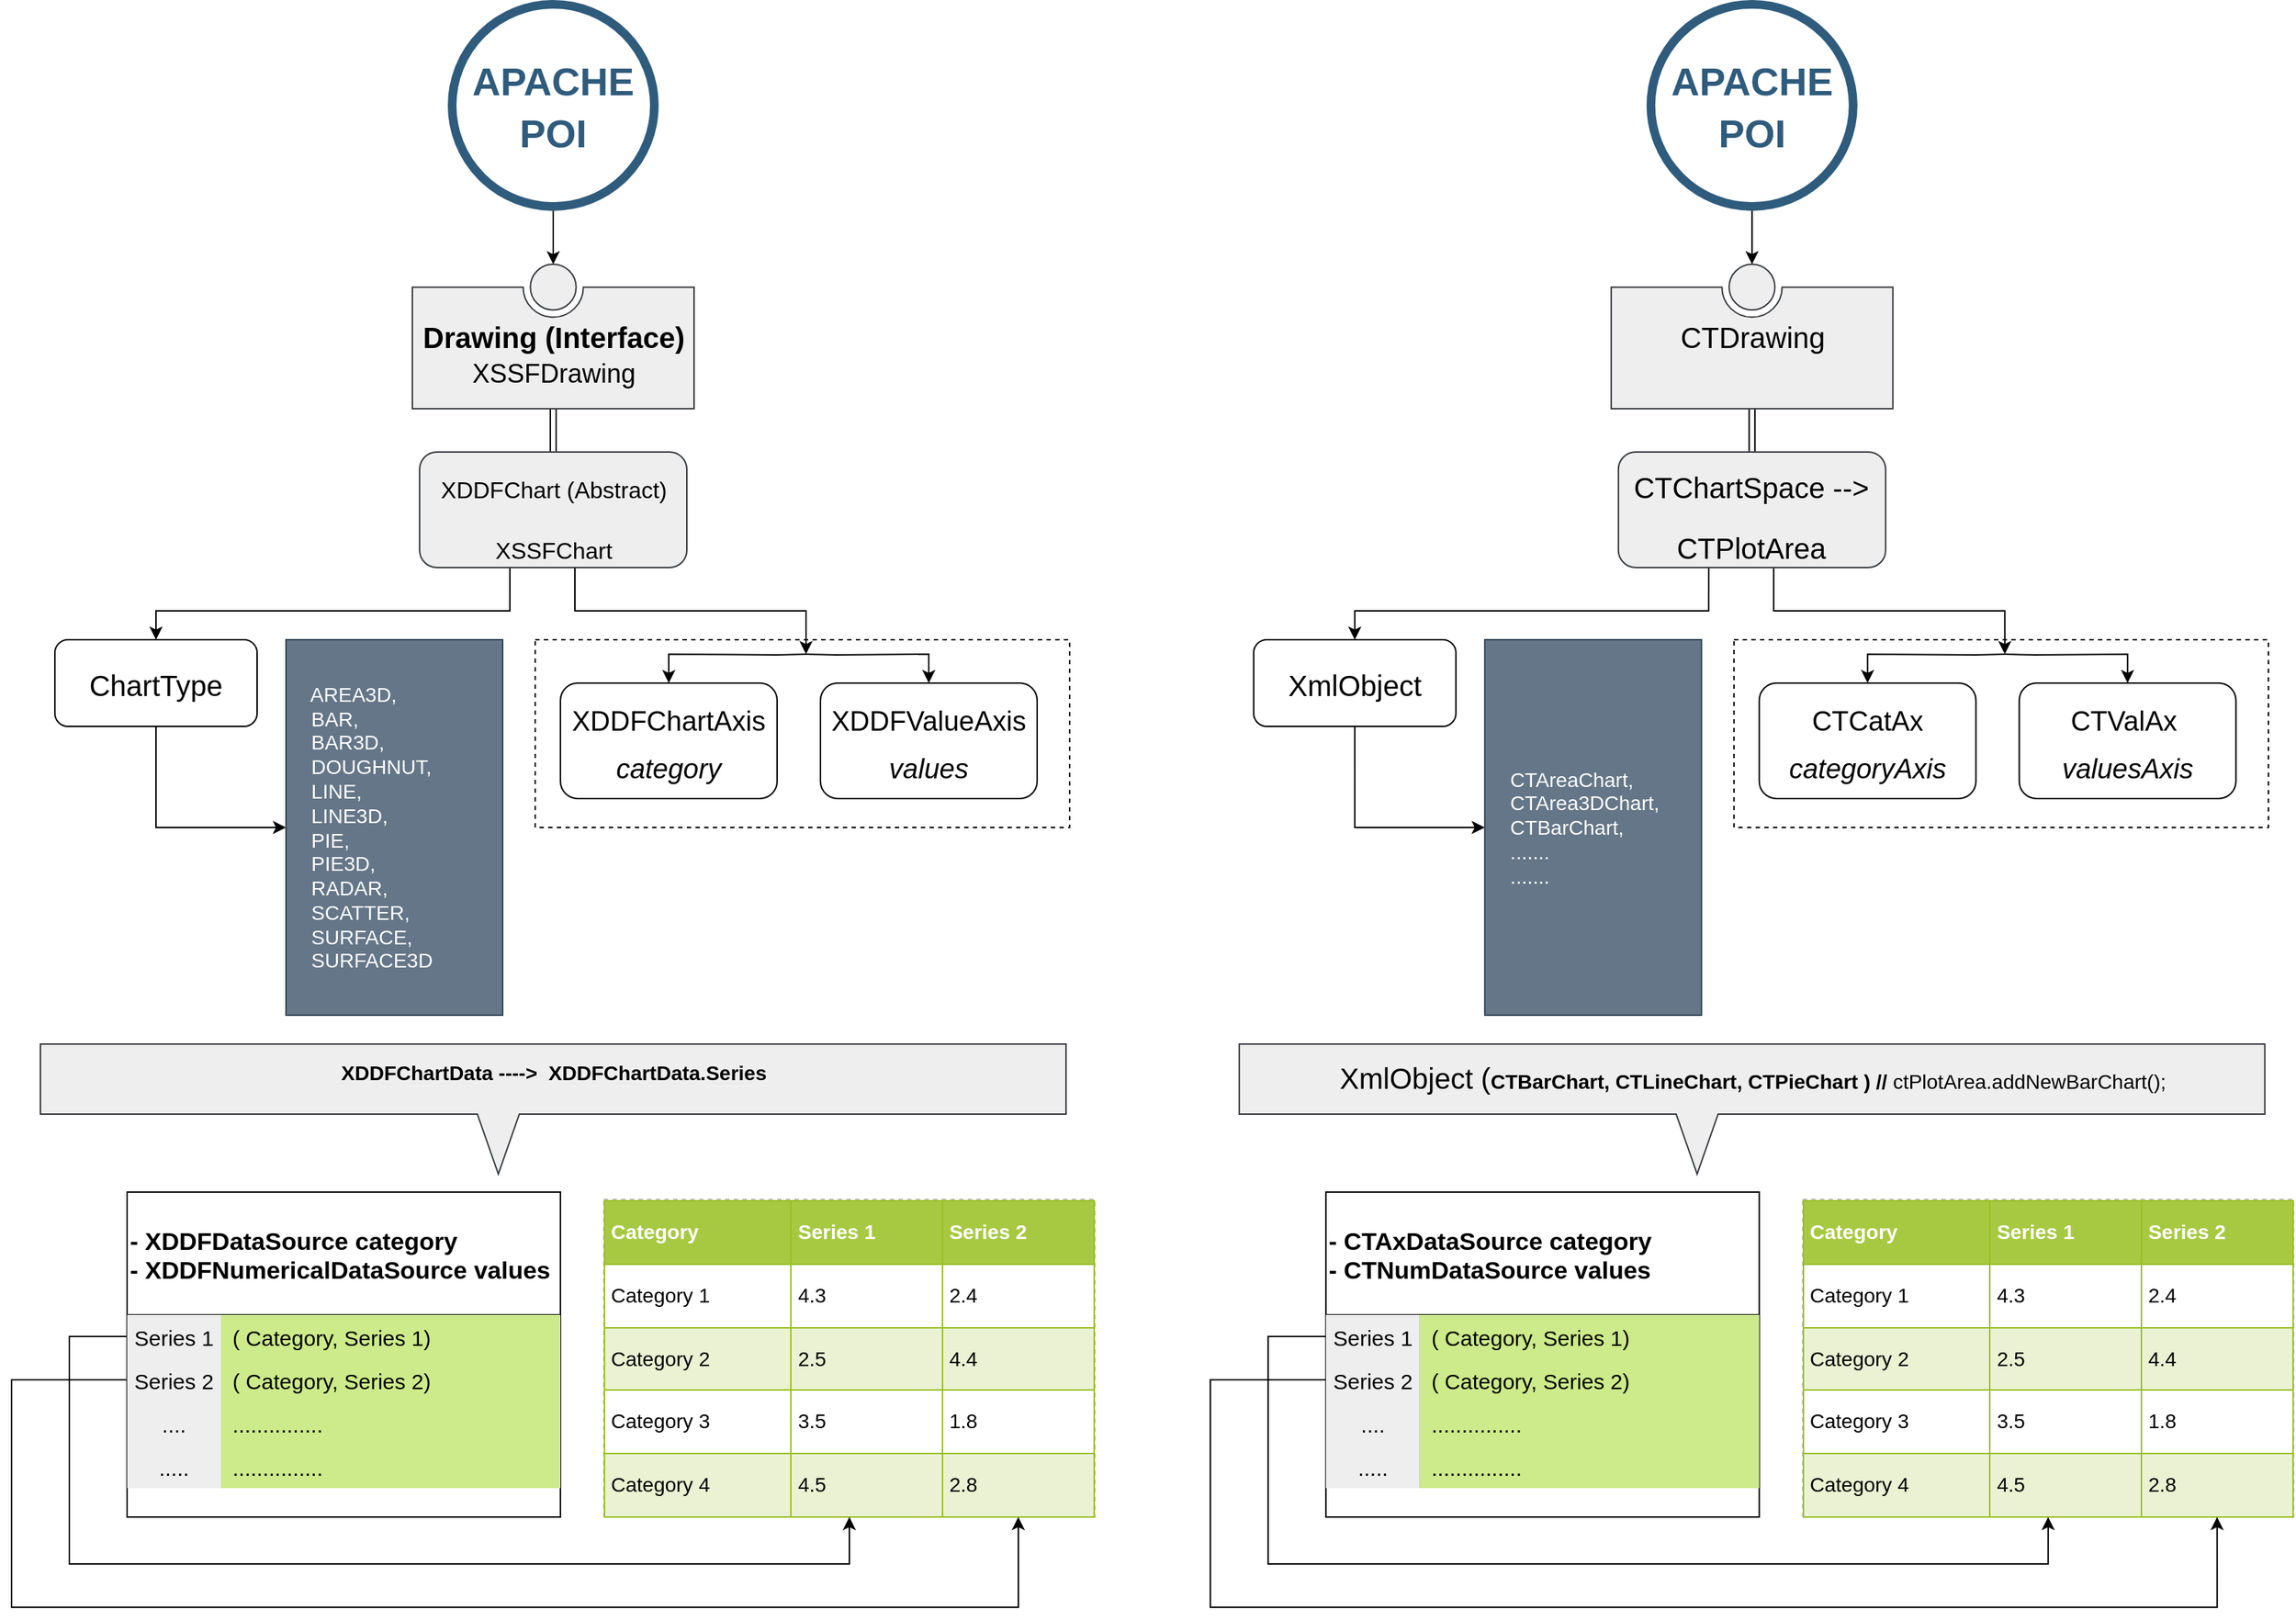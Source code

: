 <mxfile version="16.5.6" type="device"><diagram name="Page-1" id="10a91c8b-09ff-31b1-d368-03940ed4cc9e"><mxGraphModel dx="2307" dy="1216" grid="1" gridSize="10" guides="1" tooltips="1" connect="1" arrows="1" fold="1" page="1" pageScale="1" pageWidth="1100" pageHeight="850" background="none" math="0" shadow="0"><root><mxCell id="0"/><mxCell id="1" parent="0"/><mxCell id="TmsgNHe7kEbQAX8-oQj_-43" value="" style="rounded=0;whiteSpace=wrap;html=1;dashed=1;fontSize=14;" vertex="1" parent="1"><mxGeometry x="632.5" y="920" width="370" height="130" as="geometry"/></mxCell><mxCell id="TmsgNHe7kEbQAX8-oQj_-8" style="edgeStyle=none;rounded=0;orthogonalLoop=1;jettySize=auto;html=1;exitX=0.5;exitY=1;exitDx=0;exitDy=0;entryX=0.5;entryY=0;entryDx=0;entryDy=0;entryPerimeter=0;fontSize=35;" edge="1" parent="1" source="TmsgNHe7kEbQAX8-oQj_-1" target="TmsgNHe7kEbQAX8-oQj_-2"><mxGeometry relative="1" as="geometry"/></mxCell><mxCell id="TmsgNHe7kEbQAX8-oQj_-1" value="&lt;font style=&quot;font-size: 27px&quot;&gt;&lt;font style=&quot;font-size: 27px&quot;&gt;APACHE PO&lt;/font&gt;I&lt;/font&gt;" style="ellipse;whiteSpace=wrap;html=1;shadow=0;fontFamily=Helvetica;fontSize=30;fontColor=#2F5B7C;align=center;strokeColor=#2F5B7C;strokeWidth=6;fillColor=#FFFFFF;fontStyle=1;gradientColor=none;" vertex="1" parent="1"><mxGeometry x="575" y="480" width="140" height="140" as="geometry"/></mxCell><mxCell id="TmsgNHe7kEbQAX8-oQj_-27" style="edgeStyle=orthogonalEdgeStyle;shape=link;rounded=0;orthogonalLoop=1;jettySize=auto;html=1;exitX=0.5;exitY=1;exitDx=0;exitDy=0;exitPerimeter=0;entryX=0.5;entryY=0;entryDx=0;entryDy=0;fontSize=20;" edge="1" parent="1" source="TmsgNHe7kEbQAX8-oQj_-2" target="TmsgNHe7kEbQAX8-oQj_-10"><mxGeometry relative="1" as="geometry"/></mxCell><mxCell id="TmsgNHe7kEbQAX8-oQj_-2" value="&lt;font style=&quot;font-size: 20px&quot;&gt;Drawing (Interface)&lt;br&gt;&lt;font style=&quot;font-size: 18px ; font-weight: 400&quot;&gt;XSSFDra&lt;/font&gt;&lt;span style=&quot;font-size: 18px ; font-weight: 400&quot;&gt;wing&lt;/span&gt;&lt;br&gt;&lt;/font&gt;" style="verticalLabelPosition=middle;verticalAlign=top;html=1;shape=mxgraph.infographic.numberedEntryVert;dy=31.67;fontSize=17;align=center;labelPosition=center;spacingTop=32;fontStyle=1;fillColor=#eeeeee;strokeColor=#36393d;" vertex="1" parent="1"><mxGeometry x="547.5" y="660" width="195" height="100" as="geometry"/></mxCell><mxCell id="TmsgNHe7kEbQAX8-oQj_-23" style="edgeStyle=orthogonalEdgeStyle;rounded=0;orthogonalLoop=1;jettySize=auto;html=1;fontSize=27;entryX=0.5;entryY=0;entryDx=0;entryDy=0;exitX=0.338;exitY=1.004;exitDx=0;exitDy=0;exitPerimeter=0;" edge="1" parent="1" source="TmsgNHe7kEbQAX8-oQj_-10" target="TmsgNHe7kEbQAX8-oQj_-25"><mxGeometry relative="1" as="geometry"><mxPoint x="480" y="920" as="targetPoint"/><mxPoint x="655" y="870" as="sourcePoint"/><Array as="points"><mxPoint x="615" y="900"/><mxPoint x="370" y="900"/></Array></mxGeometry></mxCell><mxCell id="TmsgNHe7kEbQAX8-oQj_-24" style="edgeStyle=orthogonalEdgeStyle;rounded=0;orthogonalLoop=1;jettySize=auto;html=1;fontSize=27;" edge="1" parent="1" source="TmsgNHe7kEbQAX8-oQj_-10"><mxGeometry relative="1" as="geometry"><mxPoint x="820" y="930" as="targetPoint"/><Array as="points"><mxPoint x="660" y="900"/><mxPoint x="820" y="900"/></Array></mxGeometry></mxCell><mxCell id="TmsgNHe7kEbQAX8-oQj_-10" value="&lt;font&gt;&lt;span style=&quot;font-size: 16px&quot;&gt;XDDFChart (Abstract)&lt;/span&gt;&lt;br&gt;&lt;span style=&quot;font-size: 16px&quot;&gt;XSSFChart&lt;/span&gt;&lt;/font&gt;" style="rounded=1;whiteSpace=wrap;html=1;fontSize=35;fillColor=#eeeeee;strokeColor=#36393d;" vertex="1" parent="1"><mxGeometry x="552.5" y="790" width="185" height="80" as="geometry"/></mxCell><mxCell id="TmsgNHe7kEbQAX8-oQj_-45" style="edgeStyle=orthogonalEdgeStyle;rounded=0;orthogonalLoop=1;jettySize=auto;html=1;exitX=0.5;exitY=1;exitDx=0;exitDy=0;entryX=0;entryY=0.5;entryDx=0;entryDy=0;fontSize=14;" edge="1" parent="1" source="TmsgNHe7kEbQAX8-oQj_-25" target="TmsgNHe7kEbQAX8-oQj_-39"><mxGeometry relative="1" as="geometry"/></mxCell><mxCell id="TmsgNHe7kEbQAX8-oQj_-25" value="&lt;font style=&quot;font-size: 20px&quot;&gt;ChartType&lt;/font&gt;" style="rounded=1;whiteSpace=wrap;html=1;fontSize=27;" vertex="1" parent="1"><mxGeometry x="300" y="920" width="140" height="60" as="geometry"/></mxCell><mxCell id="TmsgNHe7kEbQAX8-oQj_-37" style="edgeStyle=orthogonalEdgeStyle;rounded=0;orthogonalLoop=1;jettySize=auto;html=1;exitX=0.5;exitY=0;exitDx=0;exitDy=0;fontSize=19;entryX=0.5;entryY=0;entryDx=0;entryDy=0;" edge="1" parent="1" target="TmsgNHe7kEbQAX8-oQj_-34"><mxGeometry relative="1" as="geometry"><mxPoint x="820" y="930" as="sourcePoint"/></mxGeometry></mxCell><mxCell id="TmsgNHe7kEbQAX8-oQj_-34" value="&lt;font style=&quot;font-size: 19px&quot;&gt;XDDFChartAxis &lt;i&gt;category&lt;/i&gt;&lt;/font&gt;" style="rounded=1;whiteSpace=wrap;html=1;fontSize=27;" vertex="1" parent="1"><mxGeometry x="650" y="950" width="150" height="80" as="geometry"/></mxCell><mxCell id="TmsgNHe7kEbQAX8-oQj_-38" style="edgeStyle=orthogonalEdgeStyle;rounded=0;orthogonalLoop=1;jettySize=auto;html=1;exitX=0.5;exitY=0;exitDx=0;exitDy=0;fontSize=19;entryX=0.5;entryY=0;entryDx=0;entryDy=0;" edge="1" parent="1" target="TmsgNHe7kEbQAX8-oQj_-36"><mxGeometry relative="1" as="geometry"><mxPoint x="820" y="930" as="sourcePoint"/></mxGeometry></mxCell><mxCell id="TmsgNHe7kEbQAX8-oQj_-36" value="&lt;span style=&quot;font-size: 19px&quot;&gt;XDDFValueAxis &lt;i&gt;values&lt;/i&gt;&lt;/span&gt;" style="rounded=1;whiteSpace=wrap;html=1;fontSize=27;" vertex="1" parent="1"><mxGeometry x="830" y="950" width="150" height="80" as="geometry"/></mxCell><mxCell id="TmsgNHe7kEbQAX8-oQj_-39" value="&lt;div style=&quot;font-size: 14px&quot;&gt;&lt;font style=&quot;font-size: 14px&quot;&gt;&amp;nbsp; &amp;nbsp; AREA3D,&lt;/font&gt;&lt;/div&gt;&lt;div style=&quot;font-size: 14px&quot;&gt;&lt;font style=&quot;font-size: 14px&quot;&gt;&amp;nbsp; &amp;nbsp; BAR,&lt;/font&gt;&lt;/div&gt;&lt;div style=&quot;font-size: 14px&quot;&gt;&lt;font style=&quot;font-size: 14px&quot;&gt;&amp;nbsp; &amp;nbsp; BAR3D,&lt;/font&gt;&lt;/div&gt;&lt;div style=&quot;font-size: 14px&quot;&gt;&lt;font style=&quot;font-size: 14px&quot;&gt;&amp;nbsp; &amp;nbsp; DOUGHNUT,&lt;/font&gt;&lt;/div&gt;&lt;div style=&quot;font-size: 14px&quot;&gt;&lt;font style=&quot;font-size: 14px&quot;&gt;&amp;nbsp; &amp;nbsp; LINE,&lt;/font&gt;&lt;/div&gt;&lt;div style=&quot;font-size: 14px&quot;&gt;&lt;font style=&quot;font-size: 14px&quot;&gt;&amp;nbsp; &amp;nbsp; LINE3D,&lt;/font&gt;&lt;/div&gt;&lt;div style=&quot;font-size: 14px&quot;&gt;&lt;font style=&quot;font-size: 14px&quot;&gt;&amp;nbsp; &amp;nbsp; PIE,&lt;/font&gt;&lt;/div&gt;&lt;div style=&quot;font-size: 14px&quot;&gt;&lt;font style=&quot;font-size: 14px&quot;&gt;&amp;nbsp; &amp;nbsp; PIE3D,&lt;/font&gt;&lt;/div&gt;&lt;div style=&quot;font-size: 14px&quot;&gt;&lt;font style=&quot;font-size: 14px&quot;&gt;&amp;nbsp; &amp;nbsp; RADAR,&lt;/font&gt;&lt;/div&gt;&lt;div style=&quot;font-size: 14px&quot;&gt;&lt;font style=&quot;font-size: 14px&quot;&gt;&amp;nbsp; &amp;nbsp; SCATTER,&lt;/font&gt;&lt;/div&gt;&lt;div style=&quot;font-size: 14px&quot;&gt;&lt;font style=&quot;font-size: 14px&quot;&gt;&amp;nbsp; &amp;nbsp; SURFACE,&lt;/font&gt;&lt;/div&gt;&lt;div style=&quot;font-size: 14px&quot;&gt;&lt;font style=&quot;font-size: 14px&quot;&gt;&amp;nbsp; &amp;nbsp; SURFACE3D&lt;/font&gt;&lt;/div&gt;" style="rounded=0;whiteSpace=wrap;html=1;fontSize=19;align=left;fillColor=#647687;strokeColor=#314354;fontColor=#ffffff;" vertex="1" parent="1"><mxGeometry x="460" y="920" width="150" height="260" as="geometry"/></mxCell><mxCell id="TmsgNHe7kEbQAX8-oQj_-42" value="&lt;table border=&quot;1&quot; width=&quot;100%&quot; cellpadding=&quot;4&quot; style=&quot;width: 100% ; height: 100% ; border-collapse: collapse&quot;&gt;&lt;tbody&gt;&lt;tr style=&quot;background-color: #a7c942 ; color: #ffffff ; border: 1px solid #98bf21&quot;&gt;&lt;th align=&quot;left&quot;&gt;Category&lt;/th&gt;&lt;th align=&quot;left&quot;&gt;Series 1&lt;/th&gt;&lt;th align=&quot;left&quot;&gt;Series 2&lt;/th&gt;&lt;/tr&gt;&lt;tr style=&quot;border: 1px solid #98bf21&quot;&gt;&lt;td&gt;Category 1&lt;/td&gt;&lt;td&gt;4.3&lt;/td&gt;&lt;td&gt;2.4&lt;/td&gt;&lt;/tr&gt;&lt;tr style=&quot;background-color: #eaf2d3 ; border: 1px solid #98bf21&quot;&gt;&lt;td&gt;Category 2&lt;/td&gt;&lt;td&gt;2.5&lt;/td&gt;&lt;td&gt;4.4&lt;/td&gt;&lt;/tr&gt;&lt;tr style=&quot;border: 1px solid #98bf21&quot;&gt;&lt;td&gt;Category 3&lt;/td&gt;&lt;td&gt;3.5&lt;/td&gt;&lt;td&gt;1.8&lt;/td&gt;&lt;/tr&gt;&lt;tr style=&quot;background-color: #eaf2d3 ; border: 1px solid #98bf21&quot;&gt;&lt;td&gt;Category 4&lt;/td&gt;&lt;td&gt;4.5&lt;/td&gt;&lt;td&gt;2.8&lt;/td&gt;&lt;/tr&gt;&lt;/tbody&gt;&lt;/table&gt;" style="text;html=1;strokeColor=#c0c0c0;fillColor=#ffffff;overflow=fill;rounded=0;dashed=1;fontSize=14;" vertex="1" parent="1"><mxGeometry x="680" y="1307.5" width="340" height="220" as="geometry"/></mxCell><mxCell id="TmsgNHe7kEbQAX8-oQj_-46" value="XDDFChartData ----&amp;gt;&amp;nbsp;&lt;span&gt;&#9;&#9;&#9;&lt;/span&gt;&lt;span&gt;XDDFChartData.Series&lt;br&gt;&lt;br&gt;&lt;/span&gt;" style="html=1;shape=mxgraph.infographic.barCallout;dx=317;dy=41.5;align=center;verticalAlign=top;fontSize=14;fontStyle=1;shadow=0;spacingTop=5;fillColor=#eeeeee;strokeColor=#36393d;" vertex="1" parent="1"><mxGeometry x="290" y="1200" width="710" height="90" as="geometry"/></mxCell><mxCell id="TmsgNHe7kEbQAX8-oQj_-62" value="- XDDFDataSource category&#10;- XDDFNumericalDataSource values" style="shape=table;startSize=85;container=1;collapsible=0;childLayout=tableLayout;fixedRows=1;rowLines=0;fontStyle=1;fontSize=17;align=left;" vertex="1" parent="1"><mxGeometry x="350" y="1302.5" width="300" height="225" as="geometry"/></mxCell><mxCell id="TmsgNHe7kEbQAX8-oQj_-63" value="" style="shape=tableRow;horizontal=0;startSize=0;swimlaneHead=0;swimlaneBody=0;top=0;left=0;bottom=0;right=0;collapsible=0;dropTarget=0;fillColor=none;points=[[0,0.5],[1,0.5]];portConstraint=eastwest;dashed=1;fontSize=15;" vertex="1" parent="TmsgNHe7kEbQAX8-oQj_-62"><mxGeometry y="85" width="300" height="30" as="geometry"/></mxCell><mxCell id="TmsgNHe7kEbQAX8-oQj_-64" value="Series 1" style="shape=partialRectangle;html=1;whiteSpace=wrap;connectable=0;fillColor=#eeeeee;top=0;left=0;bottom=0;right=0;overflow=hidden;pointerEvents=1;dashed=1;fontSize=15;strokeColor=#36393d;" vertex="1" parent="TmsgNHe7kEbQAX8-oQj_-63"><mxGeometry width="65" height="30" as="geometry"><mxRectangle width="65" height="30" as="alternateBounds"/></mxGeometry></mxCell><mxCell id="TmsgNHe7kEbQAX8-oQj_-65" value="( Category, Series 1)" style="shape=partialRectangle;html=1;whiteSpace=wrap;connectable=0;fillColor=#cdeb8b;top=0;left=0;bottom=0;right=0;align=left;spacingLeft=6;overflow=hidden;dashed=1;fontSize=15;strokeColor=#36393d;" vertex="1" parent="TmsgNHe7kEbQAX8-oQj_-63"><mxGeometry x="65" width="235" height="30" as="geometry"><mxRectangle width="235" height="30" as="alternateBounds"/></mxGeometry></mxCell><mxCell id="TmsgNHe7kEbQAX8-oQj_-66" value="" style="shape=tableRow;horizontal=0;startSize=0;swimlaneHead=0;swimlaneBody=0;top=0;left=0;bottom=0;right=0;collapsible=0;dropTarget=0;fillColor=none;points=[[0,0.5],[1,0.5]];portConstraint=eastwest;dashed=1;fontSize=15;" vertex="1" parent="TmsgNHe7kEbQAX8-oQj_-62"><mxGeometry y="115" width="300" height="30" as="geometry"/></mxCell><mxCell id="TmsgNHe7kEbQAX8-oQj_-67" value="Series 2" style="shape=partialRectangle;html=1;whiteSpace=wrap;connectable=0;fillColor=#eeeeee;top=0;left=0;bottom=0;right=0;overflow=hidden;dashed=1;fontSize=15;strokeColor=#36393d;" vertex="1" parent="TmsgNHe7kEbQAX8-oQj_-66"><mxGeometry width="65" height="30" as="geometry"><mxRectangle width="65" height="30" as="alternateBounds"/></mxGeometry></mxCell><mxCell id="TmsgNHe7kEbQAX8-oQj_-68" value="( Category, Series 2)" style="shape=partialRectangle;html=1;whiteSpace=wrap;connectable=0;fillColor=#cdeb8b;top=0;left=0;bottom=0;right=0;align=left;spacingLeft=6;overflow=hidden;dashed=1;fontSize=15;strokeColor=#36393d;" vertex="1" parent="TmsgNHe7kEbQAX8-oQj_-66"><mxGeometry x="65" width="235" height="30" as="geometry"><mxRectangle width="235" height="30" as="alternateBounds"/></mxGeometry></mxCell><mxCell id="TmsgNHe7kEbQAX8-oQj_-69" value="" style="shape=tableRow;horizontal=0;startSize=0;swimlaneHead=0;swimlaneBody=0;top=0;left=0;bottom=0;right=0;collapsible=0;dropTarget=0;fillColor=none;points=[[0,0.5],[1,0.5]];portConstraint=eastwest;dashed=1;fontSize=15;" vertex="1" parent="TmsgNHe7kEbQAX8-oQj_-62"><mxGeometry y="145" width="300" height="30" as="geometry"/></mxCell><mxCell id="TmsgNHe7kEbQAX8-oQj_-70" value="...." style="shape=partialRectangle;html=1;whiteSpace=wrap;connectable=0;fillColor=#eeeeee;top=0;left=0;bottom=0;right=0;overflow=hidden;dashed=1;fontSize=15;strokeColor=#36393d;" vertex="1" parent="TmsgNHe7kEbQAX8-oQj_-69"><mxGeometry width="65" height="30" as="geometry"><mxRectangle width="65" height="30" as="alternateBounds"/></mxGeometry></mxCell><mxCell id="TmsgNHe7kEbQAX8-oQj_-71" value="..............." style="shape=partialRectangle;html=1;whiteSpace=wrap;connectable=0;fillColor=#cdeb8b;top=0;left=0;bottom=0;right=0;align=left;spacingLeft=6;overflow=hidden;dashed=1;fontSize=15;strokeColor=#36393d;" vertex="1" parent="TmsgNHe7kEbQAX8-oQj_-69"><mxGeometry x="65" width="235" height="30" as="geometry"><mxRectangle width="235" height="30" as="alternateBounds"/></mxGeometry></mxCell><mxCell id="TmsgNHe7kEbQAX8-oQj_-99" value="" style="shape=tableRow;horizontal=0;startSize=0;swimlaneHead=0;swimlaneBody=0;top=0;left=0;bottom=0;right=0;collapsible=0;dropTarget=0;fillColor=none;points=[[0,0.5],[1,0.5]];portConstraint=eastwest;dashed=1;fontSize=15;" vertex="1" parent="TmsgNHe7kEbQAX8-oQj_-62"><mxGeometry y="175" width="300" height="30" as="geometry"/></mxCell><mxCell id="TmsgNHe7kEbQAX8-oQj_-100" value="....." style="shape=partialRectangle;html=1;whiteSpace=wrap;connectable=0;fillColor=#eeeeee;top=0;left=0;bottom=0;right=0;overflow=hidden;dashed=1;fontSize=15;strokeColor=#36393d;" vertex="1" parent="TmsgNHe7kEbQAX8-oQj_-99"><mxGeometry width="65" height="30" as="geometry"><mxRectangle width="65" height="30" as="alternateBounds"/></mxGeometry></mxCell><mxCell id="TmsgNHe7kEbQAX8-oQj_-101" value="..............." style="shape=partialRectangle;html=1;whiteSpace=wrap;connectable=0;fillColor=#cdeb8b;top=0;left=0;bottom=0;right=0;align=left;spacingLeft=6;overflow=hidden;dashed=1;fontSize=15;strokeColor=#36393d;" vertex="1" parent="TmsgNHe7kEbQAX8-oQj_-99"><mxGeometry x="65" width="235" height="30" as="geometry"><mxRectangle width="235" height="30" as="alternateBounds"/></mxGeometry></mxCell><mxCell id="TmsgNHe7kEbQAX8-oQj_-105" style="edgeStyle=orthogonalEdgeStyle;rounded=0;orthogonalLoop=1;jettySize=auto;html=1;exitX=0;exitY=0.5;exitDx=0;exitDy=0;entryX=0.844;entryY=1;entryDx=0;entryDy=0;entryPerimeter=0;fontSize=17;fontColor=#30006F;" edge="1" parent="1" source="TmsgNHe7kEbQAX8-oQj_-66" target="TmsgNHe7kEbQAX8-oQj_-42"><mxGeometry relative="1" as="geometry"><Array as="points"><mxPoint x="270" y="1432"/><mxPoint x="270" y="1590"/><mxPoint x="967" y="1590"/></Array></mxGeometry></mxCell><mxCell id="TmsgNHe7kEbQAX8-oQj_-106" style="edgeStyle=orthogonalEdgeStyle;rounded=0;orthogonalLoop=1;jettySize=auto;html=1;exitX=0;exitY=0.5;exitDx=0;exitDy=0;entryX=0.5;entryY=1;entryDx=0;entryDy=0;fontSize=17;fontColor=#30006F;" edge="1" parent="1" source="TmsgNHe7kEbQAX8-oQj_-63" target="TmsgNHe7kEbQAX8-oQj_-42"><mxGeometry relative="1" as="geometry"><Array as="points"><mxPoint x="310" y="1402"/><mxPoint x="310" y="1560"/><mxPoint x="850" y="1560"/></Array></mxGeometry></mxCell><mxCell id="TmsgNHe7kEbQAX8-oQj_-108" value="" style="rounded=0;whiteSpace=wrap;html=1;dashed=1;fontSize=14;" vertex="1" parent="1"><mxGeometry x="1462.41" y="920" width="370" height="130" as="geometry"/></mxCell><mxCell id="TmsgNHe7kEbQAX8-oQj_-109" style="edgeStyle=none;rounded=0;orthogonalLoop=1;jettySize=auto;html=1;exitX=0.5;exitY=1;exitDx=0;exitDy=0;entryX=0.5;entryY=0;entryDx=0;entryDy=0;entryPerimeter=0;fontSize=35;" edge="1" source="TmsgNHe7kEbQAX8-oQj_-110" target="TmsgNHe7kEbQAX8-oQj_-112" parent="1"><mxGeometry relative="1" as="geometry"/></mxCell><mxCell id="TmsgNHe7kEbQAX8-oQj_-110" value="&lt;font style=&quot;font-size: 27px&quot;&gt;&lt;font style=&quot;font-size: 27px&quot;&gt;APACHE PO&lt;/font&gt;I&lt;/font&gt;" style="ellipse;whiteSpace=wrap;html=1;shadow=0;fontFamily=Helvetica;fontSize=30;fontColor=#2F5B7C;align=center;strokeColor=#2F5B7C;strokeWidth=6;fillColor=#FFFFFF;fontStyle=1;gradientColor=none;" vertex="1" parent="1"><mxGeometry x="1404.91" y="480" width="140" height="140" as="geometry"/></mxCell><mxCell id="TmsgNHe7kEbQAX8-oQj_-111" style="edgeStyle=orthogonalEdgeStyle;shape=link;rounded=0;orthogonalLoop=1;jettySize=auto;html=1;exitX=0.5;exitY=1;exitDx=0;exitDy=0;exitPerimeter=0;entryX=0.5;entryY=0;entryDx=0;entryDy=0;fontSize=20;" edge="1" source="TmsgNHe7kEbQAX8-oQj_-112" target="TmsgNHe7kEbQAX8-oQj_-115" parent="1"><mxGeometry relative="1" as="geometry"/></mxCell><mxCell id="TmsgNHe7kEbQAX8-oQj_-112" value="&lt;font&gt;&lt;span style=&quot;font-weight: normal&quot;&gt;&lt;font style=&quot;font-size: 20px&quot;&gt;CTDrawing&lt;/font&gt;&lt;/span&gt;&lt;br&gt;&lt;/font&gt;" style="verticalLabelPosition=middle;verticalAlign=top;html=1;shape=mxgraph.infographic.numberedEntryVert;dy=31.67;fontSize=17;align=center;labelPosition=center;spacingTop=32;fontStyle=1;fillColor=#eeeeee;strokeColor=#36393d;" vertex="1" parent="1"><mxGeometry x="1377.41" y="660" width="195" height="100" as="geometry"/></mxCell><mxCell id="TmsgNHe7kEbQAX8-oQj_-113" style="edgeStyle=orthogonalEdgeStyle;rounded=0;orthogonalLoop=1;jettySize=auto;html=1;fontSize=27;entryX=0.5;entryY=0;entryDx=0;entryDy=0;exitX=0.338;exitY=1.004;exitDx=0;exitDy=0;exitPerimeter=0;" edge="1" source="TmsgNHe7kEbQAX8-oQj_-115" target="TmsgNHe7kEbQAX8-oQj_-117" parent="1"><mxGeometry relative="1" as="geometry"><mxPoint x="1309.91" y="920" as="targetPoint"/><mxPoint x="1484.91" y="870" as="sourcePoint"/><Array as="points"><mxPoint x="1444.91" y="900"/><mxPoint x="1199.91" y="900"/></Array></mxGeometry></mxCell><mxCell id="TmsgNHe7kEbQAX8-oQj_-114" style="edgeStyle=orthogonalEdgeStyle;rounded=0;orthogonalLoop=1;jettySize=auto;html=1;fontSize=27;" edge="1" source="TmsgNHe7kEbQAX8-oQj_-115" parent="1"><mxGeometry relative="1" as="geometry"><mxPoint x="1649.91" y="930.0" as="targetPoint"/><Array as="points"><mxPoint x="1489.91" y="900"/><mxPoint x="1649.91" y="900"/></Array></mxGeometry></mxCell><mxCell id="TmsgNHe7kEbQAX8-oQj_-115" value="&lt;font style=&quot;font-size: 20px&quot;&gt;CTChartSpace --&amp;gt; CTPlotArea&lt;br&gt;&lt;/font&gt;" style="rounded=1;whiteSpace=wrap;html=1;fontSize=35;fillColor=#eeeeee;strokeColor=#36393d;" vertex="1" parent="1"><mxGeometry x="1382.41" y="790" width="185" height="80" as="geometry"/></mxCell><mxCell id="TmsgNHe7kEbQAX8-oQj_-116" style="edgeStyle=orthogonalEdgeStyle;rounded=0;orthogonalLoop=1;jettySize=auto;html=1;exitX=0.5;exitY=1;exitDx=0;exitDy=0;entryX=0;entryY=0.5;entryDx=0;entryDy=0;fontSize=14;" edge="1" source="TmsgNHe7kEbQAX8-oQj_-117" target="TmsgNHe7kEbQAX8-oQj_-122" parent="1"><mxGeometry relative="1" as="geometry"/></mxCell><mxCell id="TmsgNHe7kEbQAX8-oQj_-117" value="&lt;font style=&quot;font-size: 20px&quot;&gt;XmlObject&lt;/font&gt;" style="rounded=1;whiteSpace=wrap;html=1;fontSize=27;" vertex="1" parent="1"><mxGeometry x="1129.91" y="920" width="140" height="60" as="geometry"/></mxCell><mxCell id="TmsgNHe7kEbQAX8-oQj_-118" style="edgeStyle=orthogonalEdgeStyle;rounded=0;orthogonalLoop=1;jettySize=auto;html=1;exitX=0.5;exitY=0;exitDx=0;exitDy=0;fontSize=19;entryX=0.5;entryY=0;entryDx=0;entryDy=0;" edge="1" target="TmsgNHe7kEbQAX8-oQj_-119" parent="1"><mxGeometry relative="1" as="geometry"><mxPoint x="1649.91" y="930.0" as="sourcePoint"/></mxGeometry></mxCell><mxCell id="TmsgNHe7kEbQAX8-oQj_-119" value="&lt;font style=&quot;font-size: 19px&quot;&gt;CTCatAx &lt;i&gt;categoryAxis&lt;/i&gt;&lt;/font&gt;" style="rounded=1;whiteSpace=wrap;html=1;fontSize=27;" vertex="1" parent="1"><mxGeometry x="1479.91" y="950" width="150" height="80" as="geometry"/></mxCell><mxCell id="TmsgNHe7kEbQAX8-oQj_-120" style="edgeStyle=orthogonalEdgeStyle;rounded=0;orthogonalLoop=1;jettySize=auto;html=1;exitX=0.5;exitY=0;exitDx=0;exitDy=0;fontSize=19;entryX=0.5;entryY=0;entryDx=0;entryDy=0;" edge="1" target="TmsgNHe7kEbQAX8-oQj_-121" parent="1"><mxGeometry relative="1" as="geometry"><mxPoint x="1649.91" y="930.0" as="sourcePoint"/></mxGeometry></mxCell><mxCell id="TmsgNHe7kEbQAX8-oQj_-121" value="&lt;span style=&quot;font-size: 19px&quot;&gt;CTValAx&amp;nbsp;&lt;br&gt;&lt;/span&gt;&lt;i style=&quot;font-size: 19px&quot;&gt;valuesAxis&lt;/i&gt;" style="rounded=1;whiteSpace=wrap;html=1;fontSize=27;" vertex="1" parent="1"><mxGeometry x="1659.91" y="950" width="150" height="80" as="geometry"/></mxCell><mxCell id="TmsgNHe7kEbQAX8-oQj_-122" value="&lt;div style=&quot;font-size: 14px&quot;&gt;&lt;div&gt;&amp;nbsp; &amp;nbsp; CTAreaChart,&lt;/div&gt;&lt;div&gt;&lt;span&gt;&lt;/span&gt;&amp;nbsp; &amp;nbsp; CTArea3DChart,&lt;/div&gt;&lt;div&gt;&lt;span&gt;&lt;/span&gt;&amp;nbsp; &amp;nbsp; CTBarChart,&lt;/div&gt;&lt;div&gt;&lt;span&gt;&lt;/span&gt;&amp;nbsp; &amp;nbsp; .......&lt;/div&gt;&lt;div&gt;&lt;span&gt;&lt;/span&gt;&amp;nbsp; &amp;nbsp; .......&lt;/div&gt;&lt;/div&gt;" style="rounded=0;whiteSpace=wrap;html=1;fontSize=19;align=left;fillColor=#647687;strokeColor=#314354;fontColor=#ffffff;" vertex="1" parent="1"><mxGeometry x="1289.91" y="920" width="150" height="260" as="geometry"/></mxCell><mxCell id="TmsgNHe7kEbQAX8-oQj_-123" value="&lt;table border=&quot;1&quot; width=&quot;100%&quot; cellpadding=&quot;4&quot; style=&quot;width: 100% ; height: 100% ; border-collapse: collapse&quot;&gt;&lt;tbody&gt;&lt;tr style=&quot;background-color: #a7c942 ; color: #ffffff ; border: 1px solid #98bf21&quot;&gt;&lt;th align=&quot;left&quot;&gt;Category&lt;/th&gt;&lt;th align=&quot;left&quot;&gt;Series 1&lt;/th&gt;&lt;th align=&quot;left&quot;&gt;Series 2&lt;/th&gt;&lt;/tr&gt;&lt;tr style=&quot;border: 1px solid #98bf21&quot;&gt;&lt;td&gt;Category 1&lt;/td&gt;&lt;td&gt;4.3&lt;/td&gt;&lt;td&gt;2.4&lt;/td&gt;&lt;/tr&gt;&lt;tr style=&quot;background-color: #eaf2d3 ; border: 1px solid #98bf21&quot;&gt;&lt;td&gt;Category 2&lt;/td&gt;&lt;td&gt;2.5&lt;/td&gt;&lt;td&gt;4.4&lt;/td&gt;&lt;/tr&gt;&lt;tr style=&quot;border: 1px solid #98bf21&quot;&gt;&lt;td&gt;Category 3&lt;/td&gt;&lt;td&gt;3.5&lt;/td&gt;&lt;td&gt;1.8&lt;/td&gt;&lt;/tr&gt;&lt;tr style=&quot;background-color: #eaf2d3 ; border: 1px solid #98bf21&quot;&gt;&lt;td&gt;Category 4&lt;/td&gt;&lt;td&gt;4.5&lt;/td&gt;&lt;td&gt;2.8&lt;/td&gt;&lt;/tr&gt;&lt;/tbody&gt;&lt;/table&gt;" style="text;html=1;strokeColor=#c0c0c0;fillColor=#ffffff;overflow=fill;rounded=0;dashed=1;fontSize=14;" vertex="1" parent="1"><mxGeometry x="1509.91" y="1307.5" width="340" height="220" as="geometry"/></mxCell><mxCell id="TmsgNHe7kEbQAX8-oQj_-124" value="&lt;span style=&quot;font-size: 20px ; font-weight: 400&quot;&gt;XmlObject (&lt;/span&gt;CTBarChart, CTLineChart, CTPieChart ) // &lt;font style=&quot;font-weight: normal ; font-size: 14px&quot;&gt;ctPlotArea.addNewBarChart();&lt;/font&gt;" style="html=1;shape=mxgraph.infographic.barCallout;dx=317;dy=41.5;align=center;verticalAlign=top;fontSize=14;fontStyle=1;shadow=0;spacingTop=5;fillColor=#eeeeee;strokeColor=#36393d;" vertex="1" parent="1"><mxGeometry x="1119.91" y="1200" width="710" height="90" as="geometry"/></mxCell><mxCell id="TmsgNHe7kEbQAX8-oQj_-125" value="- CTAxDataSource category&#10;- CTNumDataSource values" style="shape=table;startSize=85;container=1;collapsible=0;childLayout=tableLayout;fixedRows=1;rowLines=0;fontStyle=1;fontSize=17;align=left;" vertex="1" parent="1"><mxGeometry x="1179.91" y="1302.5" width="300" height="225" as="geometry"/></mxCell><mxCell id="TmsgNHe7kEbQAX8-oQj_-126" value="" style="shape=tableRow;horizontal=0;startSize=0;swimlaneHead=0;swimlaneBody=0;top=0;left=0;bottom=0;right=0;collapsible=0;dropTarget=0;fillColor=none;points=[[0,0.5],[1,0.5]];portConstraint=eastwest;dashed=1;fontSize=15;" vertex="1" parent="TmsgNHe7kEbQAX8-oQj_-125"><mxGeometry y="85" width="300" height="30" as="geometry"/></mxCell><mxCell id="TmsgNHe7kEbQAX8-oQj_-127" value="Series 1" style="shape=partialRectangle;html=1;whiteSpace=wrap;connectable=0;fillColor=#eeeeee;top=0;left=0;bottom=0;right=0;overflow=hidden;pointerEvents=1;dashed=1;fontSize=15;strokeColor=#36393d;" vertex="1" parent="TmsgNHe7kEbQAX8-oQj_-126"><mxGeometry width="65" height="30" as="geometry"><mxRectangle width="65" height="30" as="alternateBounds"/></mxGeometry></mxCell><mxCell id="TmsgNHe7kEbQAX8-oQj_-128" value="( Category, Series 1)" style="shape=partialRectangle;html=1;whiteSpace=wrap;connectable=0;fillColor=#cdeb8b;top=0;left=0;bottom=0;right=0;align=left;spacingLeft=6;overflow=hidden;dashed=1;fontSize=15;strokeColor=#36393d;" vertex="1" parent="TmsgNHe7kEbQAX8-oQj_-126"><mxGeometry x="65" width="235" height="30" as="geometry"><mxRectangle width="235" height="30" as="alternateBounds"/></mxGeometry></mxCell><mxCell id="TmsgNHe7kEbQAX8-oQj_-129" value="" style="shape=tableRow;horizontal=0;startSize=0;swimlaneHead=0;swimlaneBody=0;top=0;left=0;bottom=0;right=0;collapsible=0;dropTarget=0;fillColor=none;points=[[0,0.5],[1,0.5]];portConstraint=eastwest;dashed=1;fontSize=15;" vertex="1" parent="TmsgNHe7kEbQAX8-oQj_-125"><mxGeometry y="115" width="300" height="30" as="geometry"/></mxCell><mxCell id="TmsgNHe7kEbQAX8-oQj_-130" value="Series 2" style="shape=partialRectangle;html=1;whiteSpace=wrap;connectable=0;fillColor=#eeeeee;top=0;left=0;bottom=0;right=0;overflow=hidden;dashed=1;fontSize=15;strokeColor=#36393d;" vertex="1" parent="TmsgNHe7kEbQAX8-oQj_-129"><mxGeometry width="65" height="30" as="geometry"><mxRectangle width="65" height="30" as="alternateBounds"/></mxGeometry></mxCell><mxCell id="TmsgNHe7kEbQAX8-oQj_-131" value="( Category, Series 2)" style="shape=partialRectangle;html=1;whiteSpace=wrap;connectable=0;fillColor=#cdeb8b;top=0;left=0;bottom=0;right=0;align=left;spacingLeft=6;overflow=hidden;dashed=1;fontSize=15;strokeColor=#36393d;" vertex="1" parent="TmsgNHe7kEbQAX8-oQj_-129"><mxGeometry x="65" width="235" height="30" as="geometry"><mxRectangle width="235" height="30" as="alternateBounds"/></mxGeometry></mxCell><mxCell id="TmsgNHe7kEbQAX8-oQj_-132" value="" style="shape=tableRow;horizontal=0;startSize=0;swimlaneHead=0;swimlaneBody=0;top=0;left=0;bottom=0;right=0;collapsible=0;dropTarget=0;fillColor=none;points=[[0,0.5],[1,0.5]];portConstraint=eastwest;dashed=1;fontSize=15;" vertex="1" parent="TmsgNHe7kEbQAX8-oQj_-125"><mxGeometry y="145" width="300" height="30" as="geometry"/></mxCell><mxCell id="TmsgNHe7kEbQAX8-oQj_-133" value="...." style="shape=partialRectangle;html=1;whiteSpace=wrap;connectable=0;fillColor=#eeeeee;top=0;left=0;bottom=0;right=0;overflow=hidden;dashed=1;fontSize=15;strokeColor=#36393d;" vertex="1" parent="TmsgNHe7kEbQAX8-oQj_-132"><mxGeometry width="65" height="30" as="geometry"><mxRectangle width="65" height="30" as="alternateBounds"/></mxGeometry></mxCell><mxCell id="TmsgNHe7kEbQAX8-oQj_-134" value="..............." style="shape=partialRectangle;html=1;whiteSpace=wrap;connectable=0;fillColor=#cdeb8b;top=0;left=0;bottom=0;right=0;align=left;spacingLeft=6;overflow=hidden;dashed=1;fontSize=15;strokeColor=#36393d;" vertex="1" parent="TmsgNHe7kEbQAX8-oQj_-132"><mxGeometry x="65" width="235" height="30" as="geometry"><mxRectangle width="235" height="30" as="alternateBounds"/></mxGeometry></mxCell><mxCell id="TmsgNHe7kEbQAX8-oQj_-135" value="" style="shape=tableRow;horizontal=0;startSize=0;swimlaneHead=0;swimlaneBody=0;top=0;left=0;bottom=0;right=0;collapsible=0;dropTarget=0;fillColor=none;points=[[0,0.5],[1,0.5]];portConstraint=eastwest;dashed=1;fontSize=15;" vertex="1" parent="TmsgNHe7kEbQAX8-oQj_-125"><mxGeometry y="175" width="300" height="30" as="geometry"/></mxCell><mxCell id="TmsgNHe7kEbQAX8-oQj_-136" value="....." style="shape=partialRectangle;html=1;whiteSpace=wrap;connectable=0;fillColor=#eeeeee;top=0;left=0;bottom=0;right=0;overflow=hidden;dashed=1;fontSize=15;strokeColor=#36393d;" vertex="1" parent="TmsgNHe7kEbQAX8-oQj_-135"><mxGeometry width="65" height="30" as="geometry"><mxRectangle width="65" height="30" as="alternateBounds"/></mxGeometry></mxCell><mxCell id="TmsgNHe7kEbQAX8-oQj_-137" value="..............." style="shape=partialRectangle;html=1;whiteSpace=wrap;connectable=0;fillColor=#cdeb8b;top=0;left=0;bottom=0;right=0;align=left;spacingLeft=6;overflow=hidden;dashed=1;fontSize=15;strokeColor=#36393d;" vertex="1" parent="TmsgNHe7kEbQAX8-oQj_-135"><mxGeometry x="65" width="235" height="30" as="geometry"><mxRectangle width="235" height="30" as="alternateBounds"/></mxGeometry></mxCell><mxCell id="TmsgNHe7kEbQAX8-oQj_-138" style="edgeStyle=orthogonalEdgeStyle;rounded=0;orthogonalLoop=1;jettySize=auto;html=1;exitX=0;exitY=0.5;exitDx=0;exitDy=0;entryX=0.844;entryY=1;entryDx=0;entryDy=0;entryPerimeter=0;fontSize=17;fontColor=#30006F;" edge="1" source="TmsgNHe7kEbQAX8-oQj_-129" target="TmsgNHe7kEbQAX8-oQj_-123" parent="1"><mxGeometry relative="1" as="geometry"><Array as="points"><mxPoint x="1099.91" y="1432"/><mxPoint x="1099.91" y="1590"/><mxPoint x="1796.91" y="1590"/></Array></mxGeometry></mxCell><mxCell id="TmsgNHe7kEbQAX8-oQj_-139" style="edgeStyle=orthogonalEdgeStyle;rounded=0;orthogonalLoop=1;jettySize=auto;html=1;exitX=0;exitY=0.5;exitDx=0;exitDy=0;entryX=0.5;entryY=1;entryDx=0;entryDy=0;fontSize=17;fontColor=#30006F;" edge="1" source="TmsgNHe7kEbQAX8-oQj_-126" target="TmsgNHe7kEbQAX8-oQj_-123" parent="1"><mxGeometry relative="1" as="geometry"><Array as="points"><mxPoint x="1139.91" y="1402"/><mxPoint x="1139.91" y="1560"/><mxPoint x="1679.91" y="1560"/></Array></mxGeometry></mxCell></root></mxGraphModel></diagram></mxfile>